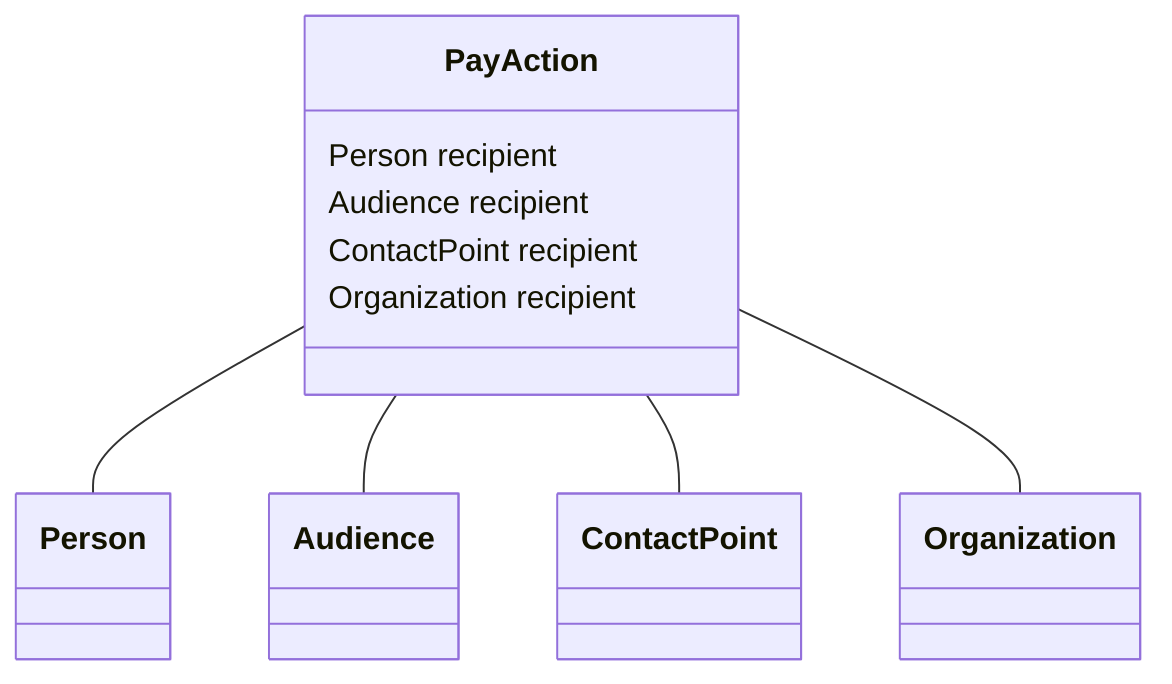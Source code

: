classDiagram
  PayAction -- Person
  PayAction -- Audience
  PayAction -- ContactPoint
  PayAction -- Organization


class PayAction {

  Person recipient
  Audience recipient
  ContactPoint recipient
  Organization recipient

 }